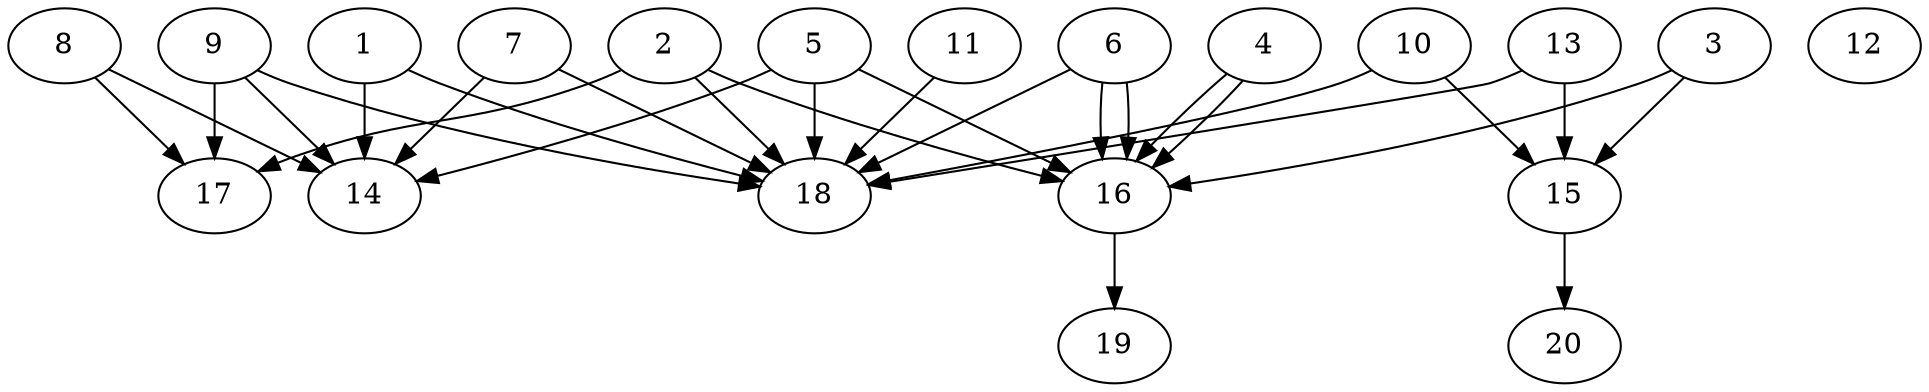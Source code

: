 // DAG automatically generated by daggen at Wed Jul 24 21:20:53 2019
// ./daggen --dot -n 20 --ccr 0.5 --fat 0.8 --regular 0.5 --density 0.7 --mindata 5242880 --maxdata 52428800 
digraph G {
  1 [size="26474496", alpha="0.08", expect_size="13237248"] 
  1 -> 14 [size ="13237248"]
  1 -> 18 [size ="13237248"]
  2 [size="97857536", alpha="0.14", expect_size="48928768"] 
  2 -> 16 [size ="48928768"]
  2 -> 17 [size ="48928768"]
  2 -> 18 [size ="48928768"]
  3 [size="31535104", alpha="0.14", expect_size="15767552"] 
  3 -> 15 [size ="15767552"]
  3 -> 16 [size ="15767552"]
  4 [size="22773760", alpha="0.12", expect_size="11386880"] 
  4 -> 16 [size ="11386880"]
  4 -> 16 [size ="11386880"]
  5 [size="29462528", alpha="0.00", expect_size="14731264"] 
  5 -> 14 [size ="14731264"]
  5 -> 16 [size ="14731264"]
  5 -> 18 [size ="14731264"]
  6 [size="56844288", alpha="0.13", expect_size="28422144"] 
  6 -> 16 [size ="28422144"]
  6 -> 16 [size ="28422144"]
  6 -> 18 [size ="28422144"]
  7 [size="42981376", alpha="0.01", expect_size="21490688"] 
  7 -> 14 [size ="21490688"]
  7 -> 18 [size ="21490688"]
  8 [size="95795200", alpha="0.08", expect_size="47897600"] 
  8 -> 14 [size ="47897600"]
  8 -> 17 [size ="47897600"]
  9 [size="25954304", alpha="0.18", expect_size="12977152"] 
  9 -> 14 [size ="12977152"]
  9 -> 17 [size ="12977152"]
  9 -> 18 [size ="12977152"]
  10 [size="96722944", alpha="0.19", expect_size="48361472"] 
  10 -> 15 [size ="48361472"]
  10 -> 18 [size ="48361472"]
  11 [size="60233728", alpha="0.13", expect_size="30116864"] 
  11 -> 18 [size ="30116864"]
  12 [size="96630784", alpha="0.18", expect_size="48315392"] 
  13 [size="66308096", alpha="0.03", expect_size="33154048"] 
  13 -> 15 [size ="33154048"]
  13 -> 18 [size ="33154048"]
  14 [size="39907328", alpha="0.03", expect_size="19953664"] 
  15 [size="95778816", alpha="0.04", expect_size="47889408"] 
  15 -> 20 [size ="47889408"]
  16 [size="97984512", alpha="0.17", expect_size="48992256"] 
  16 -> 19 [size ="48992256"]
  17 [size="66045952", alpha="0.17", expect_size="33022976"] 
  18 [size="71243776", alpha="0.18", expect_size="35621888"] 
  19 [size="14239744", alpha="0.13", expect_size="7119872"] 
  20 [size="99913728", alpha="0.03", expect_size="49956864"] 
}
